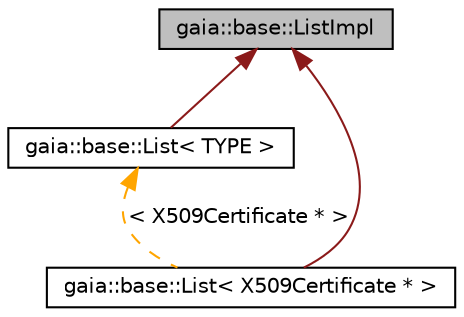 digraph G
{
  edge [fontname="Helvetica",fontsize="10",labelfontname="Helvetica",labelfontsize="10"];
  node [fontname="Helvetica",fontsize="10",shape=record];
  Node1 [label="gaia::base::ListImpl",height=0.2,width=0.4,color="black", fillcolor="grey75", style="filled" fontcolor="black"];
  Node1 -> Node2 [dir=back,color="firebrick4",fontsize="10",style="solid",fontname="Helvetica"];
  Node2 [label="gaia::base::List\< TYPE \>",height=0.2,width=0.4,color="black", fillcolor="white", style="filled",URL="$df/d22/classgaia_1_1base_1_1_list.html",tooltip="The class implements circular bi-directional linked list data structure."];
  Node2 -> Node3 [dir=back,color="orange",fontsize="10",style="dashed",label="\< X509Certificate * \>",fontname="Helvetica"];
  Node3 [label="gaia::base::List\< X509Certificate * \>",height=0.2,width=0.4,color="black", fillcolor="white", style="filled",URL="$df/d22/classgaia_1_1base_1_1_list.html"];
  Node1 -> Node3 [dir=back,color="firebrick4",fontsize="10",style="solid",fontname="Helvetica"];
}
